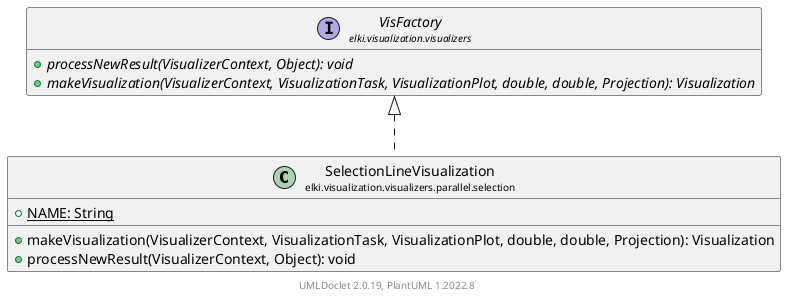 @startuml
    remove .*\.(Instance|Par|Parameterizer|Factory)$
    set namespaceSeparator none
    hide empty fields
    hide empty methods

    class "<size:14>SelectionLineVisualization\n<size:10>elki.visualization.visualizers.parallel.selection" as elki.visualization.visualizers.parallel.selection.SelectionLineVisualization [[SelectionLineVisualization.html]] {
        {static} +NAME: String
        +makeVisualization(VisualizerContext, VisualizationTask, VisualizationPlot, double, double, Projection): Visualization
        +processNewResult(VisualizerContext, Object): void
    }

    interface "<size:14>VisFactory\n<size:10>elki.visualization.visualizers" as elki.visualization.visualizers.VisFactory [[../../VisFactory.html]] {
        {abstract} +processNewResult(VisualizerContext, Object): void
        {abstract} +makeVisualization(VisualizerContext, VisualizationTask, VisualizationPlot, double, double, Projection): Visualization
    }
    class "<size:14>SelectionLineVisualization.Instance\n<size:10>elki.visualization.visualizers.parallel.selection" as elki.visualization.visualizers.parallel.selection.SelectionLineVisualization.Instance [[SelectionLineVisualization.Instance.html]]

    elki.visualization.visualizers.VisFactory <|.. elki.visualization.visualizers.parallel.selection.SelectionLineVisualization
    elki.visualization.visualizers.parallel.selection.SelectionLineVisualization +-- elki.visualization.visualizers.parallel.selection.SelectionLineVisualization.Instance

    center footer UMLDoclet 2.0.19, PlantUML 1.2022.8
@enduml
